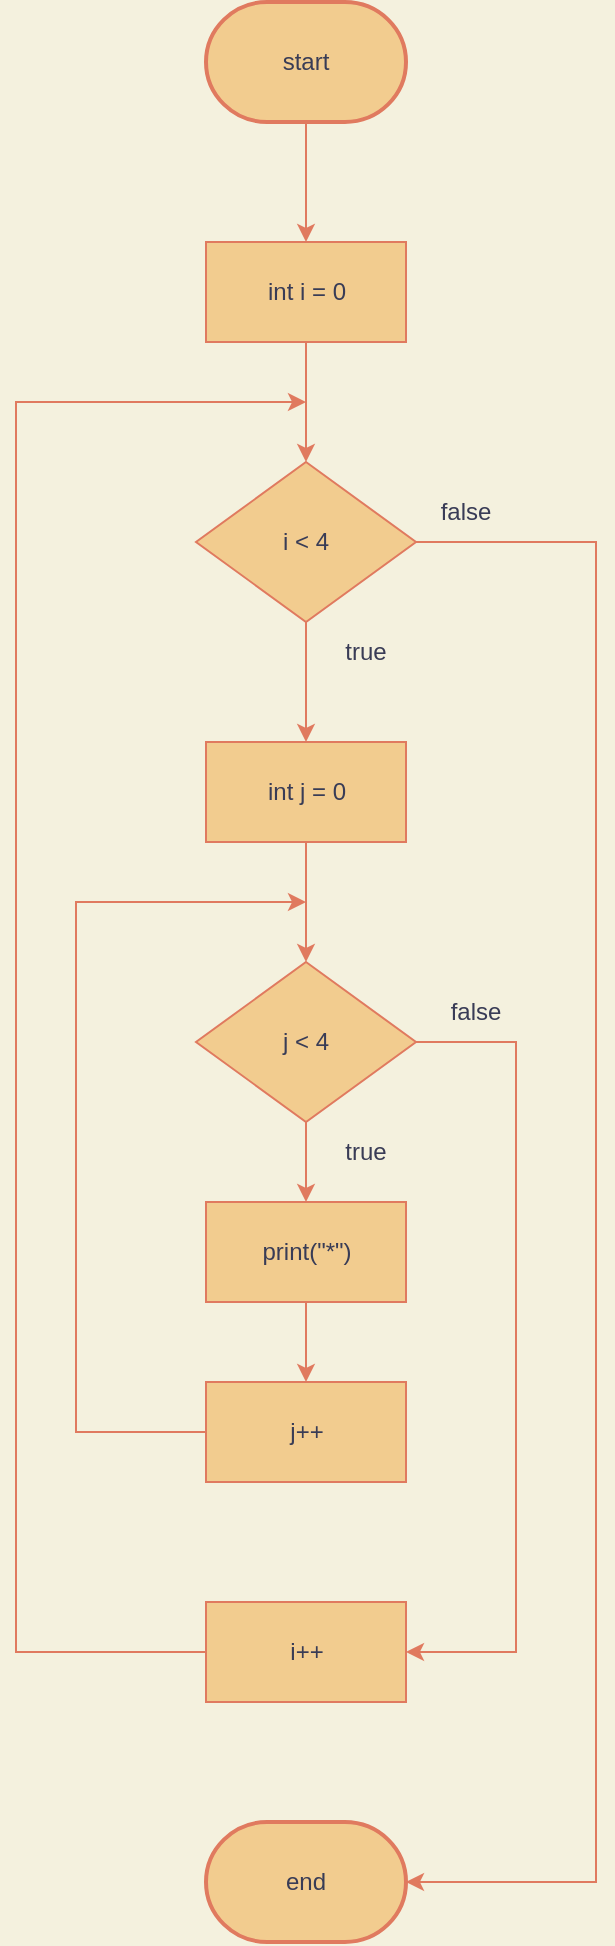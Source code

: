 <mxfile version="20.3.0" type="device"><diagram id="Vr30UqHAVt20ZHnbiQ_x" name="Page-1"><mxGraphModel dx="957" dy="1724" grid="1" gridSize="10" guides="1" tooltips="1" connect="1" arrows="1" fold="1" page="1" pageScale="1" pageWidth="850" pageHeight="1100" background="#F4F1DE" math="0" shadow="0"><root><mxCell id="0"/><mxCell id="1" parent="0"/><mxCell id="OQKehPdnHEe8ZVoOY7G9-1" value="start" style="strokeWidth=2;html=1;shape=mxgraph.flowchart.terminator;whiteSpace=wrap;fillColor=#F2CC8F;strokeColor=#E07A5F;fontColor=#393C56;" vertex="1" parent="1"><mxGeometry x="375" width="100" height="60" as="geometry"/></mxCell><mxCell id="OQKehPdnHEe8ZVoOY7G9-2" value="end" style="strokeWidth=2;html=1;shape=mxgraph.flowchart.terminator;whiteSpace=wrap;fillColor=#F2CC8F;strokeColor=#E07A5F;fontColor=#393C56;" vertex="1" parent="1"><mxGeometry x="375" y="910" width="100" height="60" as="geometry"/></mxCell><mxCell id="OQKehPdnHEe8ZVoOY7G9-4" value="int i = 0" style="html=1;dashed=0;whitespace=wrap;fillColor=#F2CC8F;strokeColor=#E07A5F;fontColor=#393C56;" vertex="1" parent="1"><mxGeometry x="375" y="120" width="100" height="50" as="geometry"/></mxCell><mxCell id="OQKehPdnHEe8ZVoOY7G9-5" value="i &amp;lt; 4" style="rhombus;whiteSpace=wrap;html=1;fillColor=#F2CC8F;strokeColor=#E07A5F;fontColor=#393C56;" vertex="1" parent="1"><mxGeometry x="370" y="230" width="110" height="80" as="geometry"/></mxCell><mxCell id="OQKehPdnHEe8ZVoOY7G9-6" value="j &amp;lt; 4" style="rhombus;whiteSpace=wrap;html=1;fillColor=#F2CC8F;strokeColor=#E07A5F;fontColor=#393C56;" vertex="1" parent="1"><mxGeometry x="370" y="480" width="110" height="80" as="geometry"/></mxCell><mxCell id="OQKehPdnHEe8ZVoOY7G9-7" value="int j = 0" style="html=1;dashed=0;whitespace=wrap;fillColor=#F2CC8F;strokeColor=#E07A5F;fontColor=#393C56;" vertex="1" parent="1"><mxGeometry x="375" y="370" width="100" height="50" as="geometry"/></mxCell><mxCell id="OQKehPdnHEe8ZVoOY7G9-8" value="i++" style="html=1;dashed=0;whitespace=wrap;fillColor=#F2CC8F;strokeColor=#E07A5F;fontColor=#393C56;" vertex="1" parent="1"><mxGeometry x="375" y="800" width="100" height="50" as="geometry"/></mxCell><mxCell id="OQKehPdnHEe8ZVoOY7G9-9" value="j++" style="html=1;dashed=0;whitespace=wrap;fillColor=#F2CC8F;strokeColor=#E07A5F;fontColor=#393C56;" vertex="1" parent="1"><mxGeometry x="375" y="690" width="100" height="50" as="geometry"/></mxCell><mxCell id="OQKehPdnHEe8ZVoOY7G9-10" value="" style="endArrow=classic;html=1;rounded=0;entryX=0.5;entryY=0;entryDx=0;entryDy=0;exitX=0.5;exitY=1;exitDx=0;exitDy=0;exitPerimeter=0;labelBackgroundColor=#F4F1DE;strokeColor=#E07A5F;fontColor=#393C56;" edge="1" parent="1" source="OQKehPdnHEe8ZVoOY7G9-1" target="OQKehPdnHEe8ZVoOY7G9-4"><mxGeometry width="50" height="50" relative="1" as="geometry"><mxPoint x="60" y="220" as="sourcePoint"/><mxPoint x="110" y="170" as="targetPoint"/></mxGeometry></mxCell><mxCell id="OQKehPdnHEe8ZVoOY7G9-11" value="" style="endArrow=classic;html=1;rounded=0;entryX=0.5;entryY=0;entryDx=0;entryDy=0;exitX=0.5;exitY=1;exitDx=0;exitDy=0;labelBackgroundColor=#F4F1DE;strokeColor=#E07A5F;fontColor=#393C56;" edge="1" parent="1" source="OQKehPdnHEe8ZVoOY7G9-4" target="OQKehPdnHEe8ZVoOY7G9-5"><mxGeometry width="50" height="50" relative="1" as="geometry"><mxPoint x="70.0" y="230.0" as="sourcePoint"/><mxPoint x="380" y="220" as="targetPoint"/></mxGeometry></mxCell><mxCell id="OQKehPdnHEe8ZVoOY7G9-12" value="" style="endArrow=classic;html=1;rounded=0;entryX=1;entryY=0.5;entryDx=0;entryDy=0;entryPerimeter=0;exitX=1;exitY=0.5;exitDx=0;exitDy=0;labelBackgroundColor=#F4F1DE;strokeColor=#E07A5F;fontColor=#393C56;" edge="1" parent="1" source="OQKehPdnHEe8ZVoOY7G9-5" target="OQKehPdnHEe8ZVoOY7G9-2"><mxGeometry width="50" height="50" relative="1" as="geometry"><mxPoint x="160" y="790.0" as="sourcePoint"/><mxPoint x="210" y="740.0" as="targetPoint"/><Array as="points"><mxPoint x="570" y="270"/><mxPoint x="570" y="940"/></Array></mxGeometry></mxCell><mxCell id="OQKehPdnHEe8ZVoOY7G9-13" value="" style="endArrow=classic;html=1;rounded=0;exitX=0;exitY=0.5;exitDx=0;exitDy=0;labelBackgroundColor=#F4F1DE;strokeColor=#E07A5F;fontColor=#393C56;" edge="1" parent="1" source="OQKehPdnHEe8ZVoOY7G9-8"><mxGeometry width="50" height="50" relative="1" as="geometry"><mxPoint x="90" y="250.0" as="sourcePoint"/><mxPoint x="425" y="200" as="targetPoint"/><Array as="points"><mxPoint x="280" y="825"/><mxPoint x="280" y="200"/></Array></mxGeometry></mxCell><mxCell id="OQKehPdnHEe8ZVoOY7G9-14" value="" style="endArrow=classic;html=1;rounded=0;exitX=1;exitY=0.5;exitDx=0;exitDy=0;entryX=1;entryY=0.5;entryDx=0;entryDy=0;labelBackgroundColor=#F4F1DE;strokeColor=#E07A5F;fontColor=#393C56;" edge="1" parent="1" source="OQKehPdnHEe8ZVoOY7G9-6" target="OQKehPdnHEe8ZVoOY7G9-8"><mxGeometry width="50" height="50" relative="1" as="geometry"><mxPoint x="100" y="260.0" as="sourcePoint"/><mxPoint x="480" y="760" as="targetPoint"/><Array as="points"><mxPoint x="530" y="520"/><mxPoint x="530" y="825"/></Array></mxGeometry></mxCell><mxCell id="OQKehPdnHEe8ZVoOY7G9-15" value="" style="endArrow=classic;html=1;rounded=0;exitX=0;exitY=0.5;exitDx=0;exitDy=0;labelBackgroundColor=#F4F1DE;strokeColor=#E07A5F;fontColor=#393C56;" edge="1" parent="1" source="OQKehPdnHEe8ZVoOY7G9-9"><mxGeometry width="50" height="50" relative="1" as="geometry"><mxPoint x="210" y="545.0" as="sourcePoint"/><mxPoint x="425" y="450" as="targetPoint"/><Array as="points"><mxPoint x="310" y="715"/><mxPoint x="310" y="450"/></Array></mxGeometry></mxCell><mxCell id="OQKehPdnHEe8ZVoOY7G9-16" value="" style="endArrow=classic;html=1;rounded=0;entryX=0.5;entryY=0;entryDx=0;entryDy=0;exitX=0.5;exitY=1;exitDx=0;exitDy=0;startArrow=none;labelBackgroundColor=#F4F1DE;strokeColor=#E07A5F;fontColor=#393C56;" edge="1" parent="1" source="OQKehPdnHEe8ZVoOY7G9-21" target="OQKehPdnHEe8ZVoOY7G9-9"><mxGeometry width="50" height="50" relative="1" as="geometry"><mxPoint x="120" y="280.0" as="sourcePoint"/><mxPoint x="170" y="230.0" as="targetPoint"/></mxGeometry></mxCell><mxCell id="OQKehPdnHEe8ZVoOY7G9-17" value="" style="endArrow=classic;html=1;rounded=0;entryX=0.5;entryY=0;entryDx=0;entryDy=0;exitX=0.5;exitY=1;exitDx=0;exitDy=0;labelBackgroundColor=#F4F1DE;strokeColor=#E07A5F;fontColor=#393C56;" edge="1" parent="1" source="OQKehPdnHEe8ZVoOY7G9-7" target="OQKehPdnHEe8ZVoOY7G9-6"><mxGeometry width="50" height="50" relative="1" as="geometry"><mxPoint x="130" y="290.0" as="sourcePoint"/><mxPoint x="180" y="240.0" as="targetPoint"/></mxGeometry></mxCell><mxCell id="OQKehPdnHEe8ZVoOY7G9-18" value="" style="endArrow=classic;html=1;rounded=0;entryX=0.5;entryY=0;entryDx=0;entryDy=0;exitX=0.5;exitY=1;exitDx=0;exitDy=0;labelBackgroundColor=#F4F1DE;strokeColor=#E07A5F;fontColor=#393C56;" edge="1" parent="1" source="OQKehPdnHEe8ZVoOY7G9-5" target="OQKehPdnHEe8ZVoOY7G9-7"><mxGeometry width="50" height="50" relative="1" as="geometry"><mxPoint x="140" y="300.0" as="sourcePoint"/><mxPoint x="190" y="250.0" as="targetPoint"/></mxGeometry></mxCell><mxCell id="OQKehPdnHEe8ZVoOY7G9-19" value="true" style="text;html=1;strokeColor=none;fillColor=none;align=center;verticalAlign=middle;whiteSpace=wrap;rounded=0;fontColor=#393C56;" vertex="1" parent="1"><mxGeometry x="425" y="310" width="60" height="30" as="geometry"/></mxCell><mxCell id="OQKehPdnHEe8ZVoOY7G9-20" value="false" style="text;html=1;strokeColor=none;fillColor=none;align=center;verticalAlign=middle;whiteSpace=wrap;rounded=0;fontColor=#393C56;" vertex="1" parent="1"><mxGeometry x="475" y="240" width="60" height="30" as="geometry"/></mxCell><mxCell id="OQKehPdnHEe8ZVoOY7G9-21" value="print(&quot;*&quot;)" style="html=1;dashed=0;whitespace=wrap;fillColor=#F2CC8F;strokeColor=#E07A5F;fontColor=#393C56;" vertex="1" parent="1"><mxGeometry x="375" y="600" width="100" height="50" as="geometry"/></mxCell><mxCell id="OQKehPdnHEe8ZVoOY7G9-23" value="" style="endArrow=classic;html=1;rounded=0;entryX=0.5;entryY=0;entryDx=0;entryDy=0;exitX=0.5;exitY=1;exitDx=0;exitDy=0;startArrow=none;labelBackgroundColor=#F4F1DE;strokeColor=#E07A5F;fontColor=#393C56;" edge="1" parent="1" source="OQKehPdnHEe8ZVoOY7G9-6" target="OQKehPdnHEe8ZVoOY7G9-21"><mxGeometry width="50" height="50" relative="1" as="geometry"><mxPoint x="435" y="660" as="sourcePoint"/><mxPoint x="435" y="700" as="targetPoint"/></mxGeometry></mxCell><mxCell id="OQKehPdnHEe8ZVoOY7G9-24" value="false" style="text;html=1;strokeColor=none;fillColor=none;align=center;verticalAlign=middle;whiteSpace=wrap;rounded=0;fontColor=#393C56;" vertex="1" parent="1"><mxGeometry x="480" y="490" width="60" height="30" as="geometry"/></mxCell><mxCell id="OQKehPdnHEe8ZVoOY7G9-25" value="true" style="text;html=1;strokeColor=none;fillColor=none;align=center;verticalAlign=middle;whiteSpace=wrap;rounded=0;fontColor=#393C56;" vertex="1" parent="1"><mxGeometry x="425" y="560" width="60" height="30" as="geometry"/></mxCell></root></mxGraphModel></diagram></mxfile>
